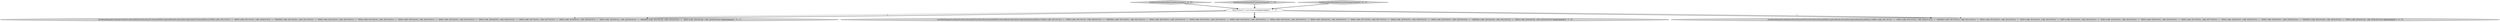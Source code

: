 digraph {
5 [style = filled, label = "checkDateRange(f,f.and(f.gt(f.exYearTs,f.literal(2010)),f.lt(f.exYearTs,f.literal(2020)),f.eq(f.exMonthTs,f.literal(2)),f.eq(f.exDayTs,f.literal(29))),is(\"AND(>=($9, 2011-01-01),\" + \" AND(>=($9, 2011-01-01), <($9, 2020-01-01)),\" + \" OR(AND(>=($9, 2011-02-01), <($9, 2011-03-01)),\" + \" AND(>=($9, 2012-02-01), <($9, 2012-03-01)),\" + \" AND(>=($9, 2013-02-01), <($9, 2013-03-01)),\" + \" AND(>=($9, 2014-02-01), <($9, 2014-03-01)),\" + \" AND(>=($9, 2015-02-01), <($9, 2015-03-01)),\" + \" AND(>=($9, 2016-02-01), <($9, 2016-03-01)),\" + \" AND(>=($9, 2017-02-01), <($9, 2017-03-01)),\" + \" AND(>=($9, 2018-02-01), <($9, 2018-03-01)),\" + \" AND(>=($9, 2019-02-01), <($9, 2019-03-01))),\" + \" OR(AND(>=($9, 2012-02-29), <($9, 2012-03-01)),\" + \" AND(>=($9, 2016-02-29), <($9, 2016-03-01))))\"))@@@4@@@['0', '0', '1']", fillcolor = lightgray, shape = ellipse image = "AAA0AAABBB3BBB"];
4 [style = filled, label = "checkDateRange(f,f.and(f.gt(f.exYear,f.literal(2010)),f.lt(f.exYear,f.literal(2020)),f.eq(f.exMonth,f.literal(2)),f.eq(f.exDay,f.literal(29))),is(\"AND(>=($9, 2011-01-01),\" + \" AND(>=($9, 2011-01-01), <($9, 2020-01-01)),\" + \" OR(AND(>=($9, 2011-02-01), <($9, 2011-03-01)),\" + \" AND(>=($9, 2012-02-01), <($9, 2012-03-01)),\" + \" AND(>=($9, 2013-02-01), <($9, 2013-03-01)),\" + \" AND(>=($9, 2014-02-01), <($9, 2014-03-01)),\" + \" AND(>=($9, 2015-02-01), <($9, 2015-03-01)),\" + \" AND(>=($9, 2016-02-01), <($9, 2016-03-01)),\" + \" AND(>=($9, 2017-02-01), <($9, 2017-03-01)),\" + \" AND(>=($9, 2018-02-01), <($9, 2018-03-01)),\" + \" AND(>=($9, 2019-02-01), <($9, 2019-03-01))),\" + \" OR(AND(>=($9, 2012-02-29), <($9, 2012-03-01)),\" + \" AND(>=($9, 2016-02-29), <($9, 2016-03-01))))\"))@@@4@@@['0', '1', '0']", fillcolor = lightgray, shape = ellipse image = "AAA0AAABBB2BBB"];
2 [style = filled, label = "final Fixture2 f = new Fixture2()@@@3@@@['1', '1', '1']", fillcolor = white, shape = ellipse image = "AAA0AAABBB1BBB"];
1 [style = filled, label = "checkDateRange(f,f.and(f.gt(f.exYear,f.literal(2010)),f.lt(f.exYear,f.literal(2020)),f.eq(f.exMonth,f.literal(2)),f.eq(f.exDay,f.literal(29))),is(\"AND(>=($8, 2011-01-01),\" + \" AND(>=($8, 2011-01-01), <($8, 2020-01-01)),\" + \" OR(AND(>=($8, 2011-02-01), <($8, 2011-03-01)),\" + \" AND(>=($8, 2012-02-01), <($8, 2012-03-01)),\" + \" AND(>=($8, 2013-02-01), <($8, 2013-03-01)),\" + \" AND(>=($8, 2014-02-01), <($8, 2014-03-01)),\" + \" AND(>=($8, 2015-02-01), <($8, 2015-03-01)),\" + \" AND(>=($8, 2016-02-01), <($8, 2016-03-01)),\" + \" AND(>=($8, 2017-02-01), <($8, 2017-03-01)),\" + \" AND(>=($8, 2018-02-01), <($8, 2018-03-01)),\" + \" AND(>=($8, 2019-02-01), <($8, 2019-03-01))),\" + \" OR(AND(>=($8, 2012-02-29), <($8, 2012-03-01)),\" + \" AND(>=($8, 2016-02-29), <($8, 2016-03-01))))\"))@@@4@@@['1', '0', '0']", fillcolor = lightgray, shape = ellipse image = "AAA0AAABBB1BBB"];
0 [style = filled, label = "testExtractYearMonthDayFromDateColumn['1', '0', '0']", fillcolor = lightgray, shape = diamond image = "AAA0AAABBB1BBB"];
3 [style = filled, label = "testExtractYearMonthDayFromDateColumn['0', '1', '0']", fillcolor = lightgray, shape = diamond image = "AAA0AAABBB2BBB"];
6 [style = filled, label = "testExtractYearMonthDayFromTimestampColumn['0', '0', '1']", fillcolor = lightgray, shape = diamond image = "AAA0AAABBB3BBB"];
2->5 [style = solid, label="f"];
2->5 [style = bold, label=""];
0->2 [style = bold, label=""];
2->4 [style = solid, label="f"];
2->4 [style = bold, label=""];
2->1 [style = bold, label=""];
2->1 [style = solid, label="f"];
6->2 [style = bold, label=""];
3->2 [style = bold, label=""];
}
